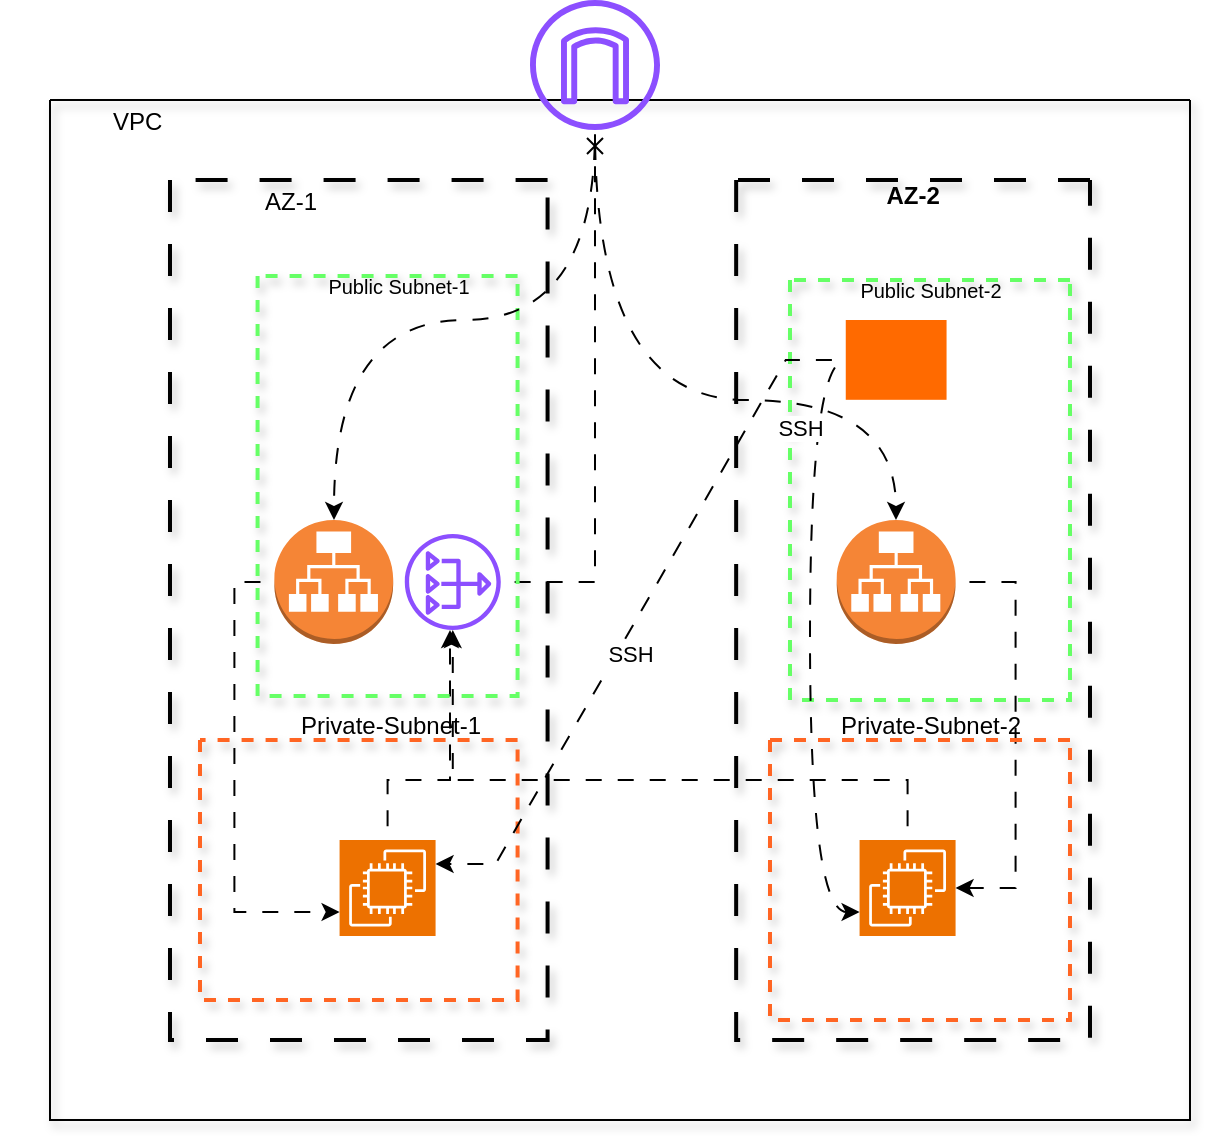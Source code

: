 <mxfile version="26.1.1">
  <diagram name="Page-1" id="7QIUD_KlZYvnsU7UCkg_">
    <mxGraphModel dx="1123" dy="601" grid="1" gridSize="10" guides="1" tooltips="1" connect="1" arrows="1" fold="1" page="1" pageScale="1" pageWidth="850" pageHeight="1100" math="0" shadow="0">
      <root>
        <mxCell id="0" />
        <mxCell id="1" parent="0" />
        <mxCell id="aPcENGiXM3eM0Bm7vRF7-38" value="" style="group" vertex="1" connectable="0" parent="1">
          <mxGeometry x="55" y="170" width="595" height="560" as="geometry" />
        </mxCell>
        <mxCell id="aPcENGiXM3eM0Bm7vRF7-31" style="edgeStyle=elbowEdgeStyle;rounded=0;orthogonalLoop=1;jettySize=auto;html=1;elbow=vertical;flowAnimation=1;" edge="1" parent="aPcENGiXM3eM0Bm7vRF7-38" source="aPcENGiXM3eM0Bm7vRF7-1" target="aPcENGiXM3eM0Bm7vRF7-6">
          <mxGeometry relative="1" as="geometry">
            <Array as="points">
              <mxPoint x="225" y="390" />
            </Array>
          </mxGeometry>
        </mxCell>
        <mxCell id="aPcENGiXM3eM0Bm7vRF7-1" value="" style="sketch=0;points=[[0,0,0],[0.25,0,0],[0.5,0,0],[0.75,0,0],[1,0,0],[0,1,0],[0.25,1,0],[0.5,1,0],[0.75,1,0],[1,1,0],[0,0.25,0],[0,0.5,0],[0,0.75,0],[1,0.25,0],[1,0.5,0],[1,0.75,0]];outlineConnect=0;fontColor=#232F3E;fillColor=#ED7100;strokeColor=#ffffff;dashed=0;verticalLabelPosition=bottom;verticalAlign=top;align=center;html=1;fontSize=12;fontStyle=0;aspect=fixed;shape=mxgraph.aws4.resourceIcon;resIcon=mxgraph.aws4.ec2;" vertex="1" parent="aPcENGiXM3eM0Bm7vRF7-38">
          <mxGeometry x="169.79" y="420" width="48" height="48" as="geometry" />
        </mxCell>
        <mxCell id="aPcENGiXM3eM0Bm7vRF7-35" style="edgeStyle=elbowEdgeStyle;rounded=0;orthogonalLoop=1;jettySize=auto;html=1;flowAnimation=1;elbow=vertical;" edge="1" parent="aPcENGiXM3eM0Bm7vRF7-38" source="aPcENGiXM3eM0Bm7vRF7-2" target="aPcENGiXM3eM0Bm7vRF7-6">
          <mxGeometry relative="1" as="geometry">
            <Array as="points">
              <mxPoint x="345" y="390" />
            </Array>
          </mxGeometry>
        </mxCell>
        <mxCell id="aPcENGiXM3eM0Bm7vRF7-2" value="" style="sketch=0;points=[[0,0,0],[0.25,0,0],[0.5,0,0],[0.75,0,0],[1,0,0],[0,1,0],[0.25,1,0],[0.5,1,0],[0.75,1,0],[1,1,0],[0,0.25,0],[0,0.5,0],[0,0.75,0],[1,0.25,0],[1,0.5,0],[1,0.75,0]];outlineConnect=0;fontColor=#232F3E;fillColor=#ED7100;strokeColor=#ffffff;dashed=0;verticalLabelPosition=bottom;verticalAlign=top;align=center;html=1;fontSize=12;fontStyle=0;aspect=fixed;shape=mxgraph.aws4.resourceIcon;resIcon=mxgraph.aws4.ec2;" vertex="1" parent="aPcENGiXM3eM0Bm7vRF7-38">
          <mxGeometry x="429.79" y="420" width="48" height="48" as="geometry" />
        </mxCell>
        <mxCell id="aPcENGiXM3eM0Bm7vRF7-3" value="" style="points=[];aspect=fixed;html=1;align=center;shadow=0;dashed=0;fillColor=#FF6A00;strokeColor=none;shape=mxgraph.alibaba_cloud.bastionhost;" vertex="1" parent="aPcENGiXM3eM0Bm7vRF7-38">
          <mxGeometry x="422.88" y="160" width="50.4" height="39.9" as="geometry" />
        </mxCell>
        <mxCell id="aPcENGiXM3eM0Bm7vRF7-16" style="edgeStyle=entityRelationEdgeStyle;rounded=0;orthogonalLoop=1;jettySize=auto;html=1;flowAnimation=1;" edge="1" parent="aPcENGiXM3eM0Bm7vRF7-38" source="aPcENGiXM3eM0Bm7vRF7-4" target="aPcENGiXM3eM0Bm7vRF7-2">
          <mxGeometry relative="1" as="geometry" />
        </mxCell>
        <mxCell id="aPcENGiXM3eM0Bm7vRF7-4" value="" style="outlineConnect=0;dashed=0;verticalLabelPosition=bottom;verticalAlign=top;align=center;html=1;shape=mxgraph.aws3.application_load_balancer;fillColor=#F58536;gradientColor=none;" vertex="1" parent="aPcENGiXM3eM0Bm7vRF7-38">
          <mxGeometry x="418.37" y="260" width="59.42" height="62" as="geometry" />
        </mxCell>
        <mxCell id="aPcENGiXM3eM0Bm7vRF7-5" value="" style="outlineConnect=0;dashed=0;verticalLabelPosition=bottom;verticalAlign=top;align=center;html=1;shape=mxgraph.aws3.application_load_balancer;fillColor=#F58536;gradientColor=none;" vertex="1" parent="aPcENGiXM3eM0Bm7vRF7-38">
          <mxGeometry x="137.18" y="260" width="59.42" height="62" as="geometry" />
        </mxCell>
        <mxCell id="aPcENGiXM3eM0Bm7vRF7-36" style="edgeStyle=orthogonalEdgeStyle;rounded=0;orthogonalLoop=1;jettySize=auto;html=1;flowAnimation=1;endArrow=cross;endFill=0;" edge="1" parent="aPcENGiXM3eM0Bm7vRF7-38" source="aPcENGiXM3eM0Bm7vRF7-6" target="aPcENGiXM3eM0Bm7vRF7-7">
          <mxGeometry relative="1" as="geometry" />
        </mxCell>
        <mxCell id="aPcENGiXM3eM0Bm7vRF7-6" value="" style="sketch=0;outlineConnect=0;fontColor=#232F3E;gradientColor=none;fillColor=#8C4FFF;strokeColor=none;dashed=0;verticalLabelPosition=bottom;verticalAlign=top;align=center;html=1;fontSize=12;fontStyle=0;aspect=fixed;pointerEvents=1;shape=mxgraph.aws4.nat_gateway;" vertex="1" parent="aPcENGiXM3eM0Bm7vRF7-38">
          <mxGeometry x="202.39" y="267" width="48" height="48" as="geometry" />
        </mxCell>
        <mxCell id="aPcENGiXM3eM0Bm7vRF7-9" value="&#xa;AZ-2" style="swimlane;startSize=0;fillColor=default;swimlaneFillColor=none;strokeWidth=2;dashed=1;dashPattern=8 8;rounded=1;perimeterSpacing=2;glass=0;shadow=1;" vertex="1" parent="aPcENGiXM3eM0Bm7vRF7-38">
          <mxGeometry x="368.08" y="90" width="176.92" height="430" as="geometry" />
        </mxCell>
        <mxCell id="aPcENGiXM3eM0Bm7vRF7-13" value="" style="swimlane;startSize=0;fillColor=default;swimlaneFillColor=none;strokeWidth=2;dashed=1;dashPattern=8 8;rounded=1;perimeterSpacing=2;glass=0;shadow=1;" vertex="1" parent="aPcENGiXM3eM0Bm7vRF7-38">
          <mxGeometry x="85" y="90" width="188.79" height="430" as="geometry" />
        </mxCell>
        <mxCell id="aPcENGiXM3eM0Bm7vRF7-14" value="" style="swimlane;startSize=0;fillColor=default;swimlaneFillColor=none;strokeWidth=1;rounded=1;perimeterSpacing=1;glass=0;shadow=1;" vertex="1" parent="aPcENGiXM3eM0Bm7vRF7-38">
          <mxGeometry x="25" y="50" width="570" height="510" as="geometry" />
        </mxCell>
        <mxCell id="aPcENGiXM3eM0Bm7vRF7-23" value="" style="swimlane;startSize=0;fillColor=default;swimlaneFillColor=none;strokeWidth=2;dashed=1;rounded=1;perimeterSpacing=2;glass=0;shadow=1;strokeColor=#FF6523;" vertex="1" parent="aPcENGiXM3eM0Bm7vRF7-14">
          <mxGeometry x="75" y="320" width="158.79" height="130" as="geometry" />
        </mxCell>
        <mxCell id="aPcENGiXM3eM0Bm7vRF7-25" value="Private-Subnet-2" style="text;html=1;align=center;verticalAlign=middle;resizable=0;points=[];autosize=1;strokeColor=none;fillColor=none;" vertex="1" parent="aPcENGiXM3eM0Bm7vRF7-14">
          <mxGeometry x="385" y="298" width="110" height="30" as="geometry" />
        </mxCell>
        <mxCell id="aPcENGiXM3eM0Bm7vRF7-26" value="" style="swimlane;startSize=0;fillColor=default;swimlaneFillColor=none;strokeWidth=2;dashed=1;rounded=1;perimeterSpacing=2;glass=0;shadow=1;strokeColor=#FF6523;" vertex="1" parent="aPcENGiXM3eM0Bm7vRF7-14">
          <mxGeometry x="360" y="320" width="150" height="140" as="geometry" />
        </mxCell>
        <mxCell id="aPcENGiXM3eM0Bm7vRF7-27" value="" style="swimlane;startSize=0;fillColor=default;swimlaneFillColor=none;strokeWidth=2;dashed=1;rounded=1;perimeterSpacing=2;glass=0;shadow=1;strokeColor=#66FF66;" vertex="1" parent="aPcENGiXM3eM0Bm7vRF7-14">
          <mxGeometry x="103.79" y="88" width="130" height="210" as="geometry" />
        </mxCell>
        <mxCell id="aPcENGiXM3eM0Bm7vRF7-28" value="&lt;font style=&quot;font-size: 10px;&quot;&gt;Public Subnet-1&lt;/font&gt;" style="text;html=1;align=center;verticalAlign=middle;resizable=0;points=[];autosize=1;strokeColor=none;fillColor=none;" vertex="1" parent="aPcENGiXM3eM0Bm7vRF7-27">
          <mxGeometry x="25" y="-10" width="90" height="30" as="geometry" />
        </mxCell>
        <mxCell id="aPcENGiXM3eM0Bm7vRF7-29" value="" style="swimlane;startSize=0;fillColor=default;swimlaneFillColor=none;strokeWidth=2;dashed=1;rounded=1;perimeterSpacing=2;glass=0;shadow=1;strokeColor=#66FF66;" vertex="1" parent="aPcENGiXM3eM0Bm7vRF7-14">
          <mxGeometry x="370" y="90" width="140" height="210" as="geometry" />
        </mxCell>
        <mxCell id="aPcENGiXM3eM0Bm7vRF7-30" value="&lt;font style=&quot;font-size: 10px;&quot;&gt;Public Subnet-2&lt;/font&gt;" style="text;html=1;align=center;verticalAlign=middle;resizable=0;points=[];autosize=1;strokeColor=none;fillColor=none;" vertex="1" parent="aPcENGiXM3eM0Bm7vRF7-29">
          <mxGeometry x="25" y="-10" width="90" height="30" as="geometry" />
        </mxCell>
        <mxCell id="aPcENGiXM3eM0Bm7vRF7-33" style="edgeStyle=orthogonalEdgeStyle;rounded=0;orthogonalLoop=1;jettySize=auto;html=1;curved=1;flowAnimation=1;" edge="1" parent="aPcENGiXM3eM0Bm7vRF7-38" source="aPcENGiXM3eM0Bm7vRF7-7" target="aPcENGiXM3eM0Bm7vRF7-5">
          <mxGeometry relative="1" as="geometry">
            <Array as="points">
              <mxPoint x="298" y="160" />
              <mxPoint x="167" y="160" />
            </Array>
          </mxGeometry>
        </mxCell>
        <mxCell id="aPcENGiXM3eM0Bm7vRF7-34" style="edgeStyle=orthogonalEdgeStyle;rounded=0;orthogonalLoop=1;jettySize=auto;html=1;curved=1;flowAnimation=1;" edge="1" parent="aPcENGiXM3eM0Bm7vRF7-38" source="aPcENGiXM3eM0Bm7vRF7-7" target="aPcENGiXM3eM0Bm7vRF7-4">
          <mxGeometry relative="1" as="geometry">
            <Array as="points">
              <mxPoint x="298" y="200" />
              <mxPoint x="448" y="200" />
            </Array>
          </mxGeometry>
        </mxCell>
        <mxCell id="aPcENGiXM3eM0Bm7vRF7-7" value="" style="sketch=0;outlineConnect=0;fontColor=#232F3E;gradientColor=none;fillColor=#8C4FFF;strokeColor=none;dashed=0;verticalLabelPosition=bottom;verticalAlign=top;align=center;html=1;fontSize=12;fontStyle=0;aspect=fixed;pointerEvents=1;shape=mxgraph.aws4.internet_gateway;" vertex="1" parent="aPcENGiXM3eM0Bm7vRF7-38">
          <mxGeometry x="265" width="65" height="65" as="geometry" />
        </mxCell>
        <mxCell id="aPcENGiXM3eM0Bm7vRF7-17" style="edgeStyle=orthogonalEdgeStyle;rounded=0;orthogonalLoop=1;jettySize=auto;html=1;exitX=0;exitY=0.5;exitDx=0;exitDy=0;exitPerimeter=0;entryX=0;entryY=0.75;entryDx=0;entryDy=0;entryPerimeter=0;flowAnimation=1;" edge="1" parent="aPcENGiXM3eM0Bm7vRF7-38" source="aPcENGiXM3eM0Bm7vRF7-5" target="aPcENGiXM3eM0Bm7vRF7-1">
          <mxGeometry relative="1" as="geometry" />
        </mxCell>
        <mxCell id="aPcENGiXM3eM0Bm7vRF7-18" style="edgeStyle=orthogonalEdgeStyle;rounded=0;orthogonalLoop=1;jettySize=auto;html=1;entryX=0;entryY=0.75;entryDx=0;entryDy=0;entryPerimeter=0;curved=1;flowAnimation=1;" edge="1" parent="aPcENGiXM3eM0Bm7vRF7-38" source="aPcENGiXM3eM0Bm7vRF7-3" target="aPcENGiXM3eM0Bm7vRF7-2">
          <mxGeometry relative="1" as="geometry">
            <Array as="points">
              <mxPoint x="405" y="180" />
              <mxPoint x="405" y="456" />
            </Array>
          </mxGeometry>
        </mxCell>
        <mxCell id="aPcENGiXM3eM0Bm7vRF7-19" value="SSH" style="edgeLabel;html=1;align=center;verticalAlign=middle;resizable=0;points=[];" vertex="1" connectable="0" parent="aPcENGiXM3eM0Bm7vRF7-18">
          <mxGeometry x="-0.677" y="-5" relative="1" as="geometry">
            <mxPoint as="offset" />
          </mxGeometry>
        </mxCell>
        <mxCell id="aPcENGiXM3eM0Bm7vRF7-20" value="&lt;div&gt;&lt;br&gt;&lt;/div&gt;&lt;div&gt;&lt;span style=&quot;background-color: transparent; color: light-dark(rgb(0, 0, 0), rgb(255, 255, 255));&quot;&gt;AZ-1&lt;/span&gt;&lt;/div&gt;" style="text;html=1;align=center;verticalAlign=middle;resizable=0;points=[];autosize=1;strokeColor=none;fillColor=none;" vertex="1" parent="aPcENGiXM3eM0Bm7vRF7-38">
          <mxGeometry x="120" y="73" width="50" height="40" as="geometry" />
        </mxCell>
        <mxCell id="aPcENGiXM3eM0Bm7vRF7-21" style="edgeStyle=entityRelationEdgeStyle;rounded=0;orthogonalLoop=1;jettySize=auto;html=1;entryX=1;entryY=0.25;entryDx=0;entryDy=0;entryPerimeter=0;flowAnimation=1;" edge="1" parent="aPcENGiXM3eM0Bm7vRF7-38" source="aPcENGiXM3eM0Bm7vRF7-3" target="aPcENGiXM3eM0Bm7vRF7-1">
          <mxGeometry relative="1" as="geometry" />
        </mxCell>
        <mxCell id="aPcENGiXM3eM0Bm7vRF7-22" value="SSH" style="edgeLabel;html=1;align=center;verticalAlign=middle;resizable=0;points=[];" vertex="1" connectable="0" parent="aPcENGiXM3eM0Bm7vRF7-21">
          <mxGeometry x="0.117" y="5" relative="1" as="geometry">
            <mxPoint as="offset" />
          </mxGeometry>
        </mxCell>
        <mxCell id="aPcENGiXM3eM0Bm7vRF7-24" value="Private-Subnet-1" style="text;html=1;align=center;verticalAlign=middle;resizable=0;points=[];autosize=1;strokeColor=none;fillColor=none;" vertex="1" parent="aPcENGiXM3eM0Bm7vRF7-38">
          <mxGeometry x="140" y="348" width="110" height="30" as="geometry" />
        </mxCell>
        <mxCell id="aPcENGiXM3eM0Bm7vRF7-37" value="&lt;div&gt;&lt;br&gt;&lt;/div&gt;&amp;nbsp; &amp;nbsp; &amp;nbsp; &amp;nbsp; &amp;nbsp; &amp;nbsp; &amp;nbsp; VPC" style="text;html=1;align=center;verticalAlign=middle;resizable=0;points=[];autosize=1;strokeColor=none;fillColor=none;" vertex="1" parent="aPcENGiXM3eM0Bm7vRF7-38">
          <mxGeometry y="33" width="90" height="40" as="geometry" />
        </mxCell>
      </root>
    </mxGraphModel>
  </diagram>
</mxfile>
